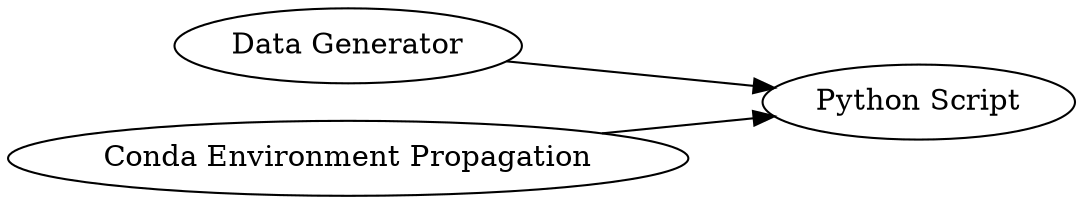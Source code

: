 digraph {
	3 -> 2
	1 -> 2
	1 [label="Conda Environment Propagation"]
	3 [label="Data Generator"]
	2 [label="Python Script"]
	rankdir=LR
}
